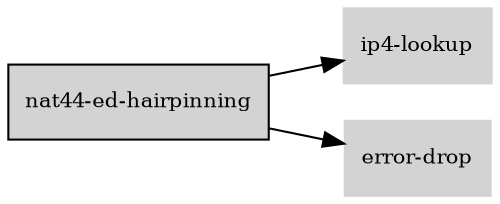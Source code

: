 digraph "nat44_ed_hairpinning_subgraph" {
  rankdir=LR;
  node [shape=box, style=filled, fontsize=10, color=lightgray, fontcolor=black, fillcolor=lightgray];
  "nat44-ed-hairpinning" [color=black, fontcolor=black, fillcolor=lightgray];
  edge [fontsize=8];
  "nat44-ed-hairpinning" -> "ip4-lookup";
  "nat44-ed-hairpinning" -> "error-drop";
}
